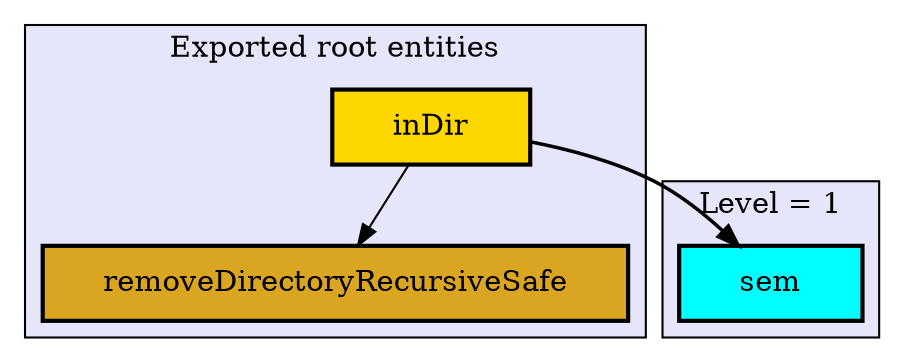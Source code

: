 digraph "Levels within SafeCWD" {
    node [margin="0.4,0.1"
         ,style=filled];
    subgraph cluster_0 {
        graph [label="Exported root entities"
              ,style=filled
              ,fillcolor=lavender];
        1 [label=inDir
          ,shape=box
          ,fillcolor=gold
          ,style="filled,bold"];
        2 [label=removeDirectoryRecursiveSafe
          ,shape=box
          ,fillcolor=goldenrod
          ,style="filled,bold"];
    }
    subgraph cluster_1 {
        graph [label="Level = 1"
              ,style=filled
              ,fillcolor=lavender];
        3 [label=sem
          ,shape=box
          ,fillcolor=cyan
          ,style="filled,bold"];
    }
    1 -> 2 [penwidth=1,color=black];
    1 -> 3 [penwidth=1.6931471805599454
           ,color=black];
}
